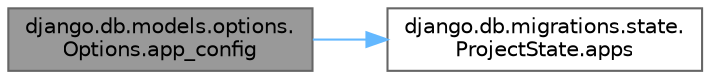 digraph "django.db.models.options.Options.app_config"
{
 // LATEX_PDF_SIZE
  bgcolor="transparent";
  edge [fontname=Helvetica,fontsize=10,labelfontname=Helvetica,labelfontsize=10];
  node [fontname=Helvetica,fontsize=10,shape=box,height=0.2,width=0.4];
  rankdir="LR";
  Node1 [id="Node000001",label="django.db.models.options.\lOptions.app_config",height=0.2,width=0.4,color="gray40", fillcolor="grey60", style="filled", fontcolor="black",tooltip=" "];
  Node1 -> Node2 [id="edge1_Node000001_Node000002",color="steelblue1",style="solid",tooltip=" "];
  Node2 [id="Node000002",label="django.db.migrations.state.\lProjectState.apps",height=0.2,width=0.4,color="grey40", fillcolor="white", style="filled",URL="$classdjango_1_1db_1_1migrations_1_1state_1_1_project_state.html#a512f631936ae6b299fa822af8d84eb62",tooltip=" "];
}
